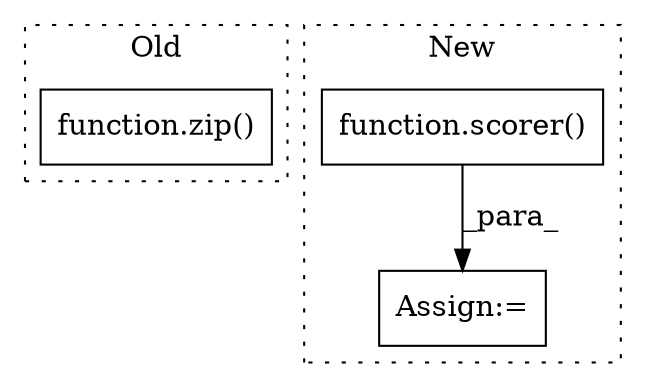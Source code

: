 digraph G {
subgraph cluster0 {
1 [label="function.zip()" a="75" s="4280,4318" l="4,1" shape="box"];
label = "Old";
style="dotted";
}
subgraph cluster1 {
2 [label="function.scorer()" a="75" s="4803,4824" l="7,1" shape="box"];
3 [label="Assign:=" a="68" s="4754" l="3" shape="box"];
label = "New";
style="dotted";
}
2 -> 3 [label="_para_"];
}